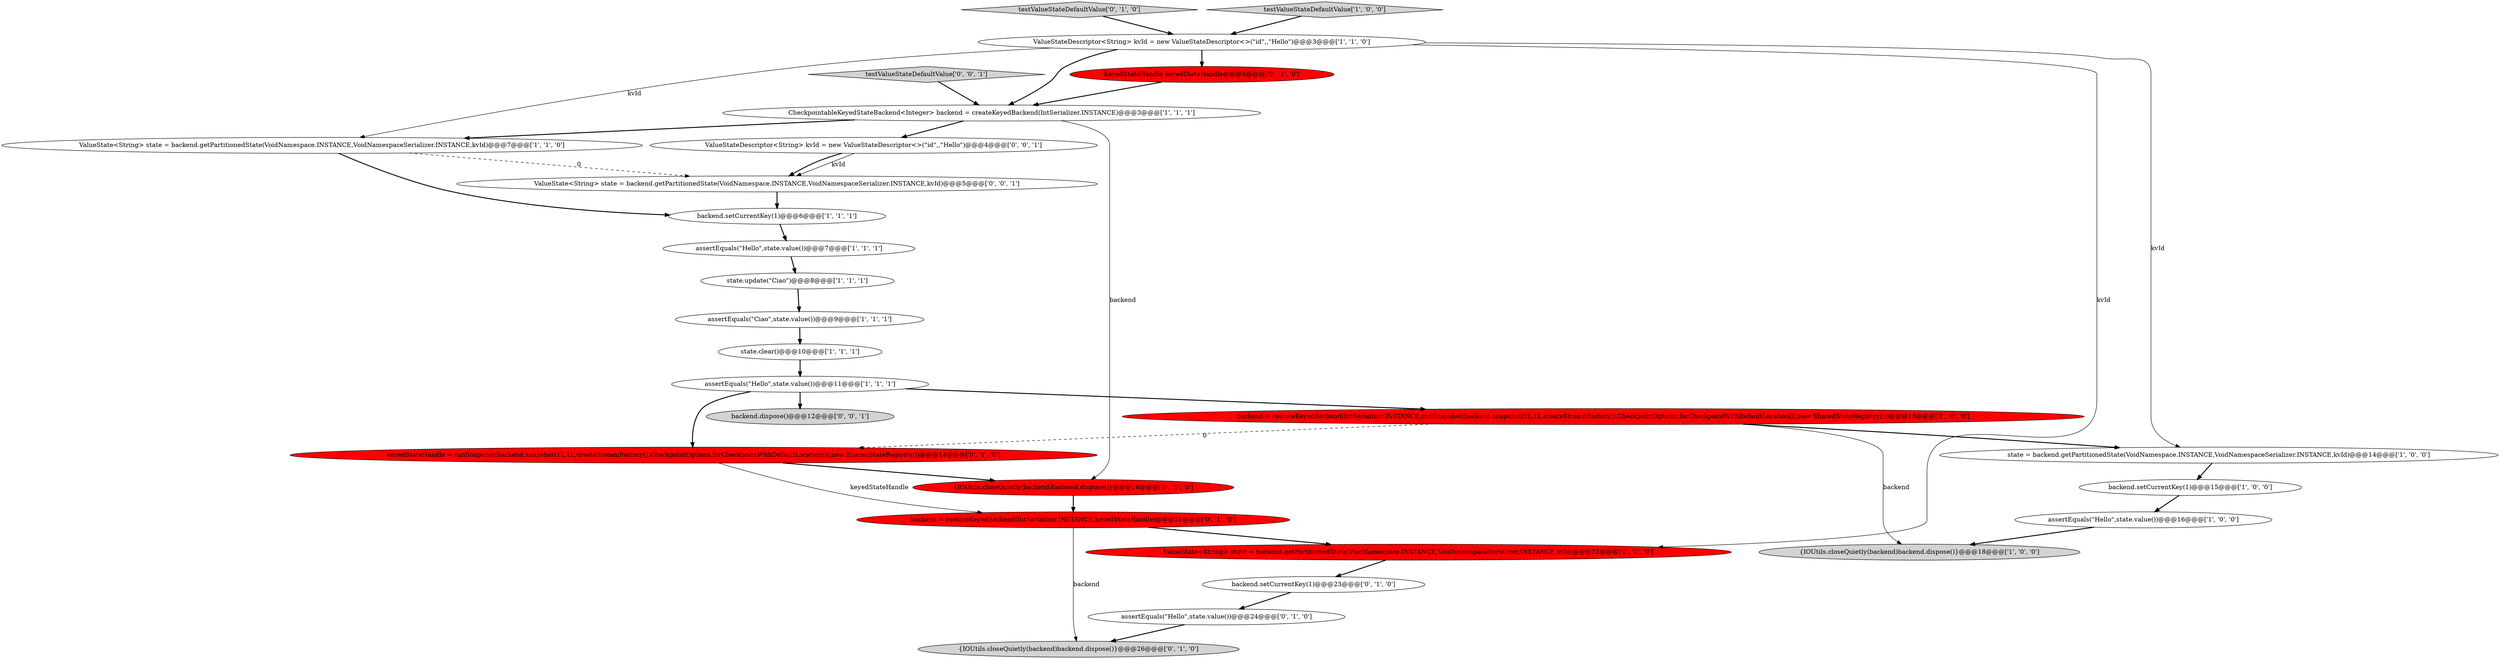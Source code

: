 digraph {
17 [style = filled, label = "{IOUtils.closeQuietly(backend)backend.dispose()}@@@26@@@['0', '1', '0']", fillcolor = lightgray, shape = ellipse image = "AAA0AAABBB2BBB"];
15 [style = filled, label = "keyedStateHandle = runSnapshot(backend.snapshot(1L,1L,createStreamFactory(),CheckpointOptions.forCheckpointWithDefaultLocation()),new SharedStateRegistry())@@@14@@@['0', '1', '0']", fillcolor = red, shape = ellipse image = "AAA1AAABBB2BBB"];
7 [style = filled, label = "CheckpointableKeyedStateBackend<Integer> backend = createKeyedBackend(IntSerializer.INSTANCE)@@@3@@@['1', '1', '1']", fillcolor = white, shape = ellipse image = "AAA0AAABBB1BBB"];
23 [style = filled, label = "assertEquals(\"Hello\",state.value())@@@24@@@['0', '1', '0']", fillcolor = white, shape = ellipse image = "AAA0AAABBB2BBB"];
10 [style = filled, label = "backend.setCurrentKey(1)@@@6@@@['1', '1', '1']", fillcolor = white, shape = ellipse image = "AAA0AAABBB1BBB"];
2 [style = filled, label = "state = backend.getPartitionedState(VoidNamespace.INSTANCE,VoidNamespaceSerializer.INSTANCE,kvId)@@@14@@@['1', '0', '0']", fillcolor = white, shape = ellipse image = "AAA0AAABBB1BBB"];
25 [style = filled, label = "testValueStateDefaultValue['0', '0', '1']", fillcolor = lightgray, shape = diamond image = "AAA0AAABBB3BBB"];
11 [style = filled, label = "state.update(\"Ciao\")@@@8@@@['1', '1', '1']", fillcolor = white, shape = ellipse image = "AAA0AAABBB1BBB"];
24 [style = filled, label = "ValueStateDescriptor<String> kvId = new ValueStateDescriptor<>(\"id\",,\"Hello\")@@@4@@@['0', '0', '1']", fillcolor = white, shape = ellipse image = "AAA0AAABBB3BBB"];
21 [style = filled, label = "backend = restoreKeyedBackend(IntSerializer.INSTANCE,keyedStateHandle)@@@21@@@['0', '1', '0']", fillcolor = red, shape = ellipse image = "AAA1AAABBB2BBB"];
27 [style = filled, label = "ValueState<String> state = backend.getPartitionedState(VoidNamespace.INSTANCE,VoidNamespaceSerializer.INSTANCE,kvId)@@@5@@@['0', '0', '1']", fillcolor = white, shape = ellipse image = "AAA0AAABBB3BBB"];
26 [style = filled, label = "backend.dispose()@@@12@@@['0', '0', '1']", fillcolor = lightgray, shape = ellipse image = "AAA0AAABBB3BBB"];
18 [style = filled, label = "testValueStateDefaultValue['0', '1', '0']", fillcolor = lightgray, shape = diamond image = "AAA0AAABBB2BBB"];
1 [style = filled, label = "ValueStateDescriptor<String> kvId = new ValueStateDescriptor<>(\"id\",,\"Hello\")@@@3@@@['1', '1', '0']", fillcolor = white, shape = ellipse image = "AAA0AAABBB1BBB"];
3 [style = filled, label = "assertEquals(\"Hello\",state.value())@@@7@@@['1', '1', '1']", fillcolor = white, shape = ellipse image = "AAA0AAABBB1BBB"];
6 [style = filled, label = "backend.setCurrentKey(1)@@@15@@@['1', '0', '0']", fillcolor = white, shape = ellipse image = "AAA0AAABBB1BBB"];
8 [style = filled, label = "assertEquals(\"Hello\",state.value())@@@11@@@['1', '1', '1']", fillcolor = white, shape = ellipse image = "AAA0AAABBB1BBB"];
12 [style = filled, label = "ValueState<String> state = backend.getPartitionedState(VoidNamespace.INSTANCE,VoidNamespaceSerializer.INSTANCE,kvId)@@@7@@@['1', '1', '0']", fillcolor = white, shape = ellipse image = "AAA0AAABBB1BBB"];
5 [style = filled, label = "assertEquals(\"Ciao\",state.value())@@@9@@@['1', '1', '1']", fillcolor = white, shape = ellipse image = "AAA0AAABBB1BBB"];
0 [style = filled, label = "testValueStateDefaultValue['1', '0', '0']", fillcolor = lightgray, shape = diamond image = "AAA0AAABBB1BBB"];
19 [style = filled, label = "ValueState<String> state = backend.getPartitionedState(VoidNamespace.INSTANCE,VoidNamespaceSerializer.INSTANCE,kvId)@@@22@@@['0', '1', '0']", fillcolor = red, shape = ellipse image = "AAA1AAABBB2BBB"];
16 [style = filled, label = "KeyedStateHandle keyedStateHandle@@@4@@@['0', '1', '0']", fillcolor = red, shape = ellipse image = "AAA1AAABBB2BBB"];
20 [style = filled, label = "backend.setCurrentKey(1)@@@23@@@['0', '1', '0']", fillcolor = white, shape = ellipse image = "AAA0AAABBB2BBB"];
4 [style = filled, label = "backend = restoreKeyedBackend(IntSerializer.INSTANCE,runSnapshot(backend.snapshot(1L,1L,createStreamFactory(),CheckpointOptions.forCheckpointWithDefaultLocation()),new SharedStateRegistry()))@@@13@@@['1', '0', '0']", fillcolor = red, shape = ellipse image = "AAA1AAABBB1BBB"];
9 [style = filled, label = "{IOUtils.closeQuietly(backend)backend.dispose()}@@@18@@@['1', '0', '0']", fillcolor = lightgray, shape = ellipse image = "AAA0AAABBB1BBB"];
13 [style = filled, label = "state.clear()@@@10@@@['1', '1', '1']", fillcolor = white, shape = ellipse image = "AAA0AAABBB1BBB"];
22 [style = filled, label = "{IOUtils.closeQuietly(backend)backend.dispose()}@@@16@@@['0', '1', '0']", fillcolor = red, shape = ellipse image = "AAA1AAABBB2BBB"];
14 [style = filled, label = "assertEquals(\"Hello\",state.value())@@@16@@@['1', '0', '0']", fillcolor = white, shape = ellipse image = "AAA0AAABBB1BBB"];
24->27 [style = solid, label="kvId"];
8->15 [style = bold, label=""];
21->19 [style = bold, label=""];
7->12 [style = bold, label=""];
1->12 [style = solid, label="kvId"];
2->6 [style = bold, label=""];
19->20 [style = bold, label=""];
16->7 [style = bold, label=""];
3->11 [style = bold, label=""];
22->21 [style = bold, label=""];
7->22 [style = solid, label="backend"];
10->3 [style = bold, label=""];
4->2 [style = bold, label=""];
15->21 [style = solid, label="keyedStateHandle"];
25->7 [style = bold, label=""];
1->7 [style = bold, label=""];
15->22 [style = bold, label=""];
6->14 [style = bold, label=""];
11->5 [style = bold, label=""];
7->24 [style = bold, label=""];
12->10 [style = bold, label=""];
1->2 [style = solid, label="kvId"];
20->23 [style = bold, label=""];
18->1 [style = bold, label=""];
1->19 [style = solid, label="kvId"];
1->16 [style = bold, label=""];
0->1 [style = bold, label=""];
4->15 [style = dashed, label="0"];
5->13 [style = bold, label=""];
27->10 [style = bold, label=""];
12->27 [style = dashed, label="0"];
23->17 [style = bold, label=""];
14->9 [style = bold, label=""];
4->9 [style = solid, label="backend"];
8->4 [style = bold, label=""];
13->8 [style = bold, label=""];
21->17 [style = solid, label="backend"];
24->27 [style = bold, label=""];
8->26 [style = bold, label=""];
}
